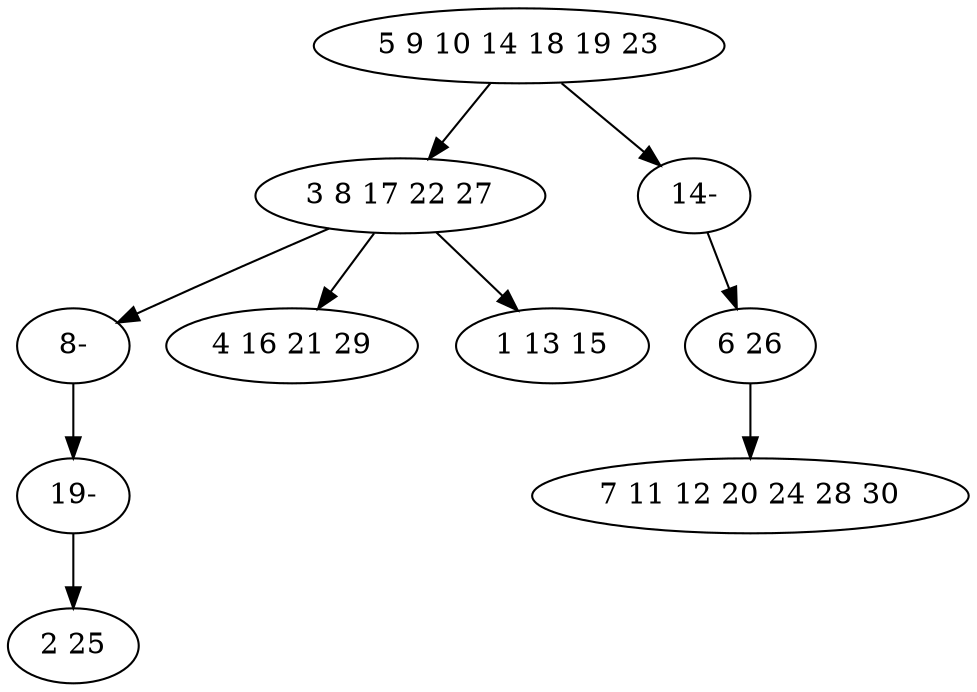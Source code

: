 digraph true_tree {
	"0" -> "1"
	"1" -> "7"
	"0" -> "9"
	"3" -> "4"
	"1" -> "5"
	"1" -> "6"
	"7" -> "8"
	"8" -> "2"
	"9" -> "3"
	"0" [label="5 9 10 14 18 19 23"];
	"1" [label="3 8 17 22 27"];
	"2" [label="2 25"];
	"3" [label="6 26"];
	"4" [label="7 11 12 20 24 28 30"];
	"5" [label="4 16 21 29"];
	"6" [label="1 13 15"];
	"7" [label="8-"];
	"8" [label="19-"];
	"9" [label="14-"];
}
